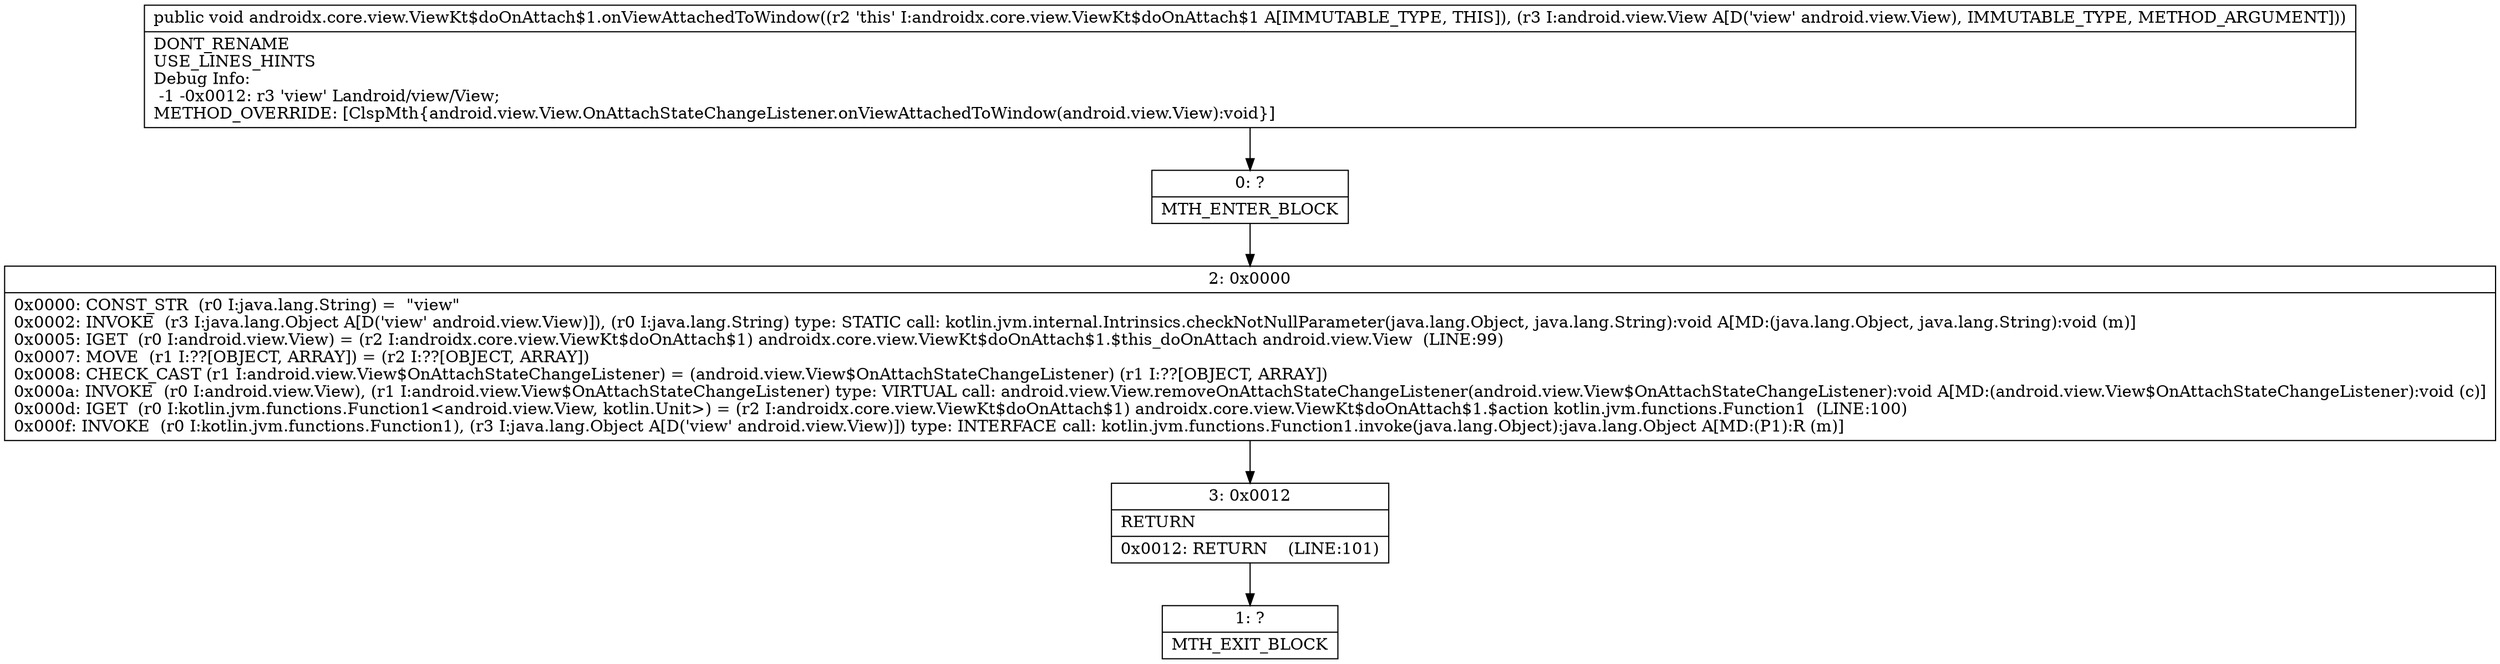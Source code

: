 digraph "CFG forandroidx.core.view.ViewKt$doOnAttach$1.onViewAttachedToWindow(Landroid\/view\/View;)V" {
Node_0 [shape=record,label="{0\:\ ?|MTH_ENTER_BLOCK\l}"];
Node_2 [shape=record,label="{2\:\ 0x0000|0x0000: CONST_STR  (r0 I:java.lang.String) =  \"view\" \l0x0002: INVOKE  (r3 I:java.lang.Object A[D('view' android.view.View)]), (r0 I:java.lang.String) type: STATIC call: kotlin.jvm.internal.Intrinsics.checkNotNullParameter(java.lang.Object, java.lang.String):void A[MD:(java.lang.Object, java.lang.String):void (m)]\l0x0005: IGET  (r0 I:android.view.View) = (r2 I:androidx.core.view.ViewKt$doOnAttach$1) androidx.core.view.ViewKt$doOnAttach$1.$this_doOnAttach android.view.View  (LINE:99)\l0x0007: MOVE  (r1 I:??[OBJECT, ARRAY]) = (r2 I:??[OBJECT, ARRAY]) \l0x0008: CHECK_CAST (r1 I:android.view.View$OnAttachStateChangeListener) = (android.view.View$OnAttachStateChangeListener) (r1 I:??[OBJECT, ARRAY]) \l0x000a: INVOKE  (r0 I:android.view.View), (r1 I:android.view.View$OnAttachStateChangeListener) type: VIRTUAL call: android.view.View.removeOnAttachStateChangeListener(android.view.View$OnAttachStateChangeListener):void A[MD:(android.view.View$OnAttachStateChangeListener):void (c)]\l0x000d: IGET  (r0 I:kotlin.jvm.functions.Function1\<android.view.View, kotlin.Unit\>) = (r2 I:androidx.core.view.ViewKt$doOnAttach$1) androidx.core.view.ViewKt$doOnAttach$1.$action kotlin.jvm.functions.Function1  (LINE:100)\l0x000f: INVOKE  (r0 I:kotlin.jvm.functions.Function1), (r3 I:java.lang.Object A[D('view' android.view.View)]) type: INTERFACE call: kotlin.jvm.functions.Function1.invoke(java.lang.Object):java.lang.Object A[MD:(P1):R (m)]\l}"];
Node_3 [shape=record,label="{3\:\ 0x0012|RETURN\l|0x0012: RETURN    (LINE:101)\l}"];
Node_1 [shape=record,label="{1\:\ ?|MTH_EXIT_BLOCK\l}"];
MethodNode[shape=record,label="{public void androidx.core.view.ViewKt$doOnAttach$1.onViewAttachedToWindow((r2 'this' I:androidx.core.view.ViewKt$doOnAttach$1 A[IMMUTABLE_TYPE, THIS]), (r3 I:android.view.View A[D('view' android.view.View), IMMUTABLE_TYPE, METHOD_ARGUMENT]))  | DONT_RENAME\lUSE_LINES_HINTS\lDebug Info:\l  \-1 \-0x0012: r3 'view' Landroid\/view\/View;\lMETHOD_OVERRIDE: [ClspMth\{android.view.View.OnAttachStateChangeListener.onViewAttachedToWindow(android.view.View):void\}]\l}"];
MethodNode -> Node_0;Node_0 -> Node_2;
Node_2 -> Node_3;
Node_3 -> Node_1;
}

